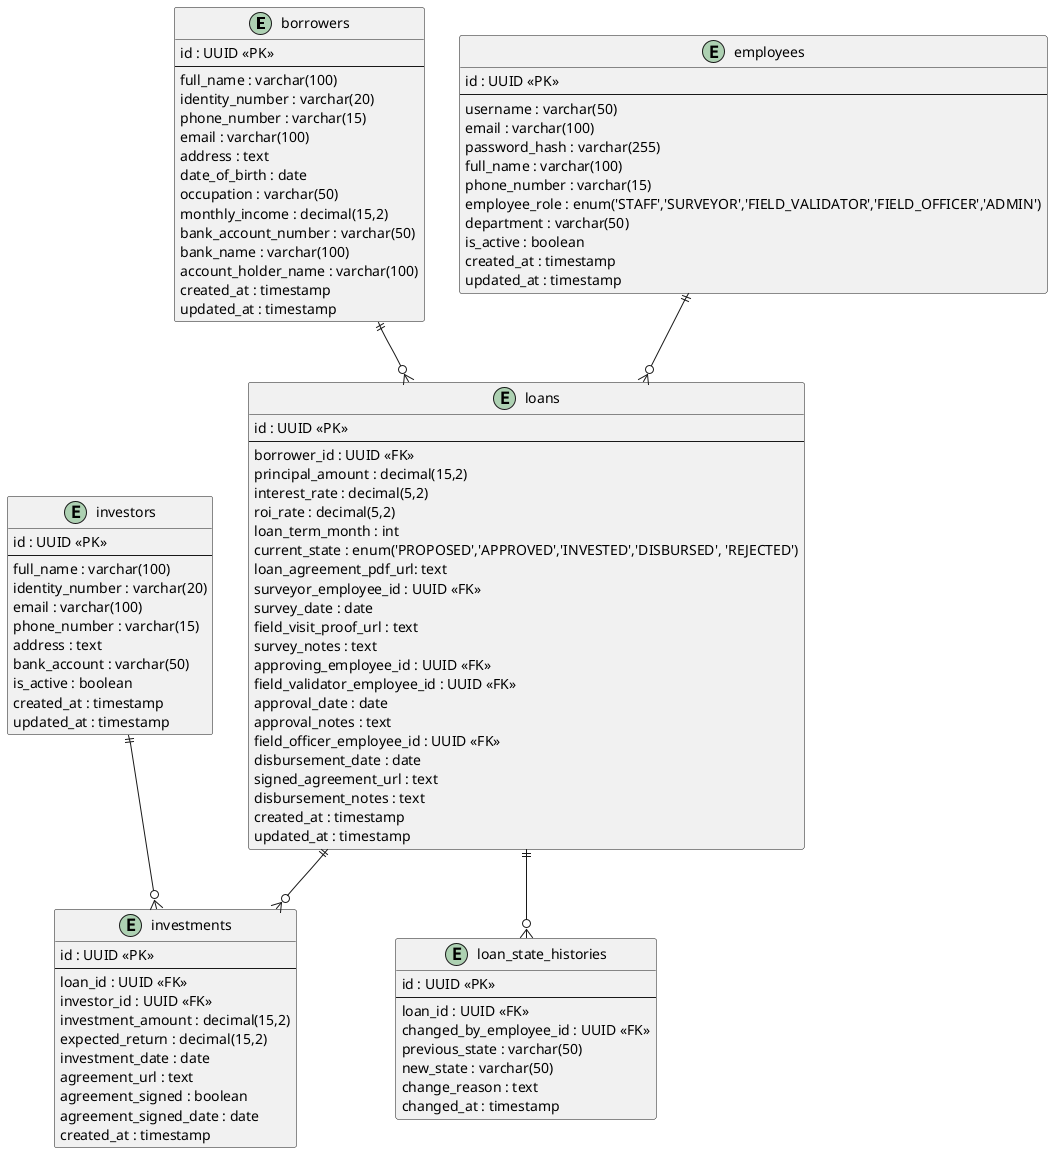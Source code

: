 @startuml loan_engine_simplified_erd

entity "borrowers" as borrower {
  id : UUID <<PK>>
  --
  full_name : varchar(100)
  identity_number : varchar(20)
  phone_number : varchar(15)
  email : varchar(100)
  address : text
  date_of_birth : date
  occupation : varchar(50)
  monthly_income : decimal(15,2)
  bank_account_number : varchar(50)
  bank_name : varchar(100)
  account_holder_name : varchar(100)
  created_at : timestamp
  updated_at : timestamp
}

entity "loans" as loan {
  id : UUID <<PK>>
  --
  borrower_id : UUID <<FK>>
  principal_amount : decimal(15,2)
  interest_rate : decimal(5,2)
  roi_rate : decimal(5,2)
  loan_term_month : int
  current_state : enum('PROPOSED','APPROVED','INVESTED','DISBURSED', 'REJECTED')
  loan_agreement_pdf_url: text
  surveyor_employee_id : UUID <<FK>>
  survey_date : date
  field_visit_proof_url : text
  survey_notes : text
  approving_employee_id : UUID <<FK>>
  field_validator_employee_id : UUID <<FK>>
  approval_date : date
  approval_notes : text
  field_officer_employee_id : UUID <<FK>>
  disbursement_date : date
  signed_agreement_url : text
  disbursement_notes : text
  created_at : timestamp
  updated_at : timestamp
}

entity "investments" as investment {
  id : UUID <<PK>>
  --
  loan_id : UUID <<FK>>
  investor_id : UUID <<FK>>
  investment_amount : decimal(15,2)
  expected_return : decimal(15,2)
  investment_date : date
  agreement_url : text
  agreement_signed : boolean
  agreement_signed_date : date
  created_at : timestamp
}

entity "employees" as employee {
  id : UUID <<PK>>
  --
  username : varchar(50)
  email : varchar(100)
  password_hash : varchar(255)
  full_name : varchar(100)
  phone_number : varchar(15)
  employee_role : enum('STAFF','SURVEYOR','FIELD_VALIDATOR','FIELD_OFFICER','ADMIN')
  department : varchar(50)
  is_active : boolean
  created_at : timestamp
  updated_at : timestamp
}

entity "investors" as investor {
  id : UUID <<PK>>
  --
  full_name : varchar(100)
  identity_number : varchar(20)
  email : varchar(100)
  phone_number : varchar(15)
  address : text
  bank_account : varchar(50)
  is_active : boolean
  created_at : timestamp
  updated_at : timestamp
}

entity "loan_state_histories" as state_history {
  id : UUID <<PK>>
  --
  loan_id : UUID <<FK>>
  changed_by_employee_id : UUID <<FK>>
  previous_state : varchar(50)
  new_state : varchar(50)
  change_reason : text
  changed_at : timestamp
}

borrower ||--o{ loan
loan ||--o{ investment
loan ||--o{ state_history
employee ||--o{ loan
investor ||--o{ investment

@enduml